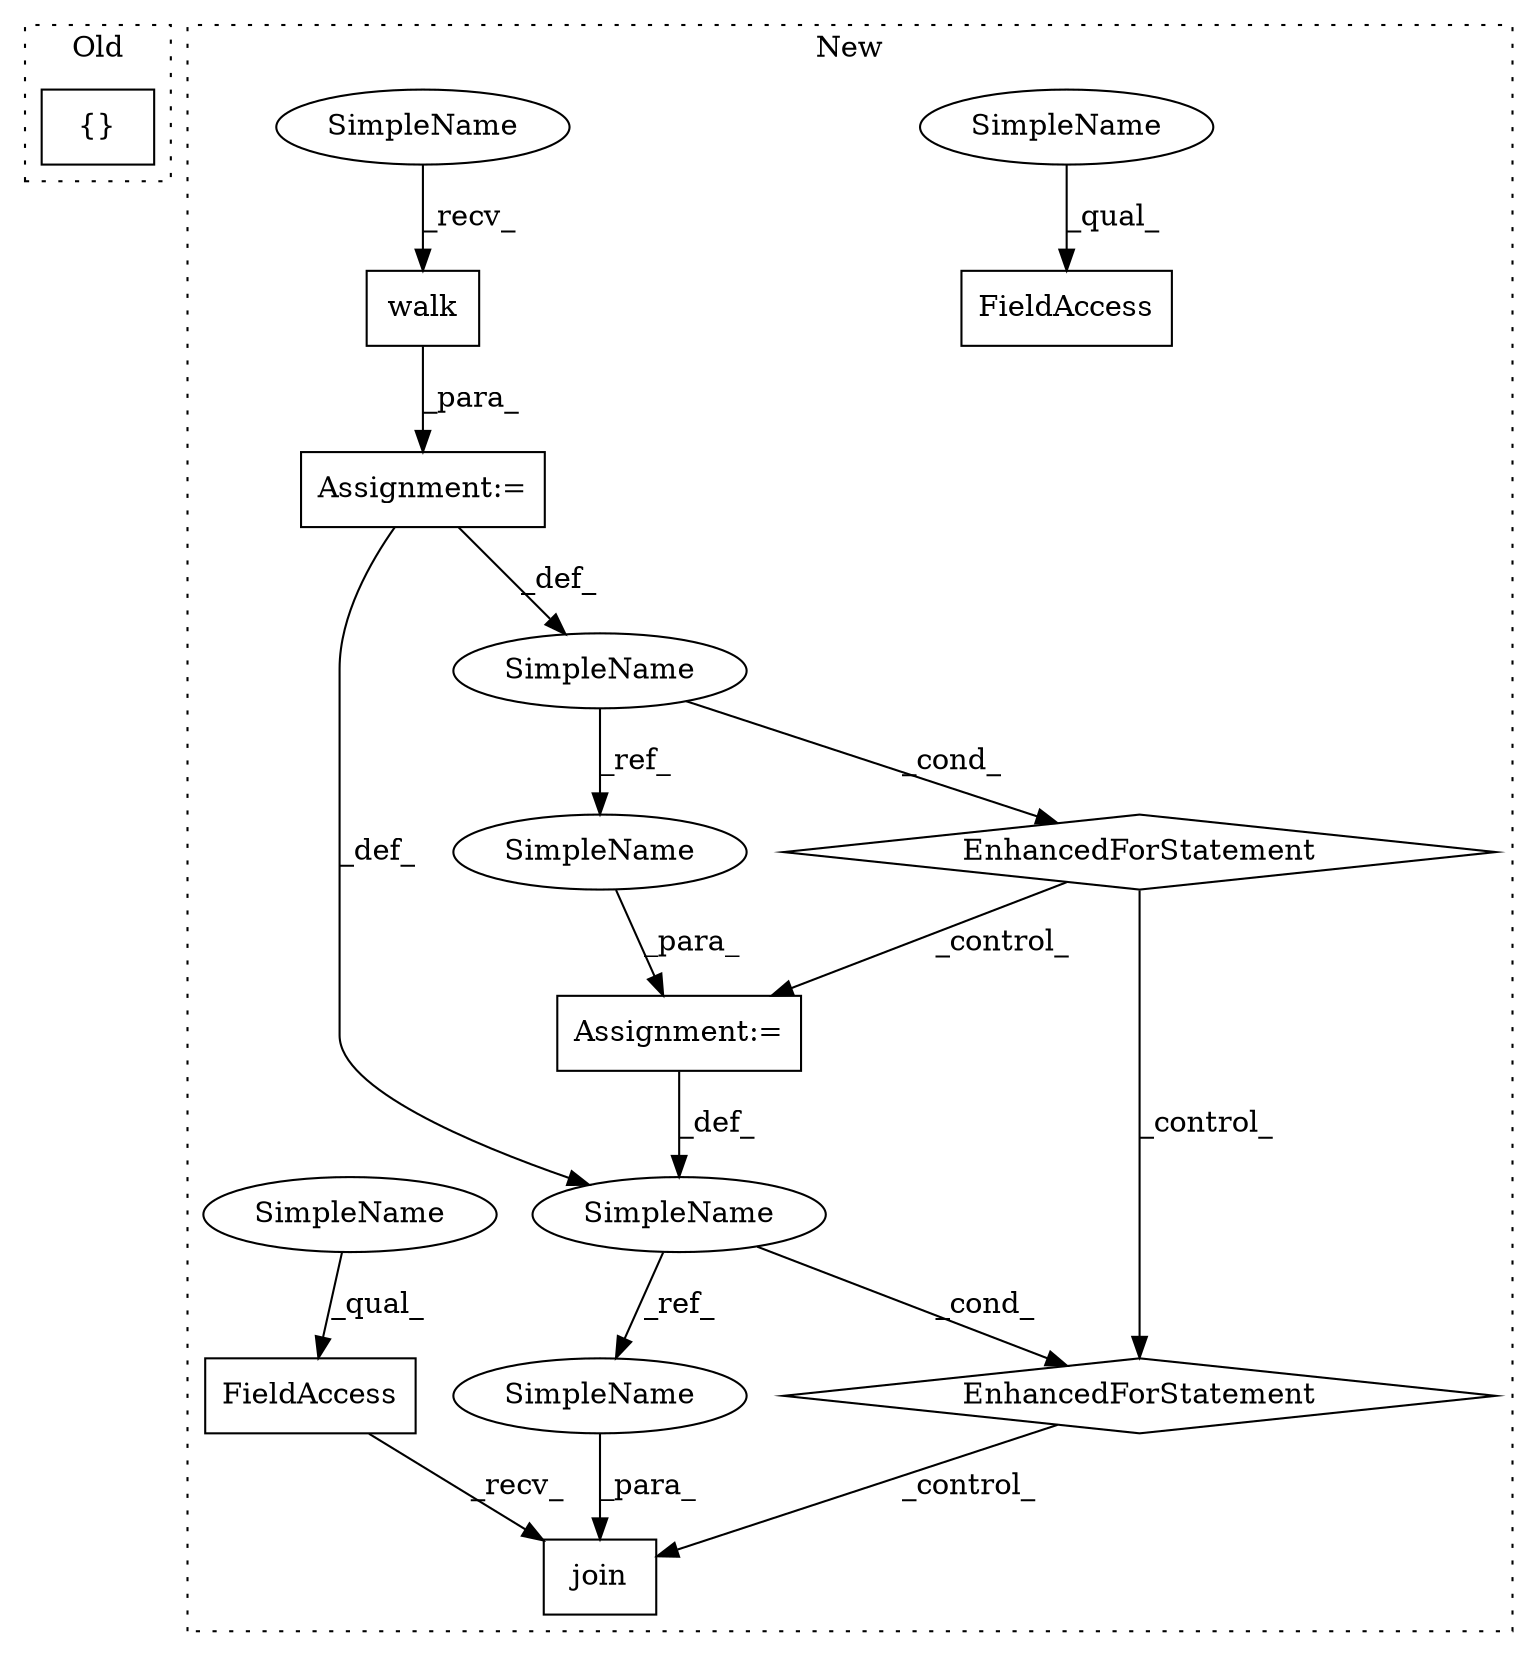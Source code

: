 digraph G {
subgraph cluster0 {
1 [label="{}" a="4" s="8806,8819" l="1,1" shape="box"];
label = "Old";
style="dotted";
}
subgraph cluster1 {
2 [label="walk" a="32" s="8291,8305" l="5,1" shape="box"];
3 [label="Assignment:=" a="7" s="8171,8306" l="96,2" shape="box"];
4 [label="Assignment:=" a="7" s="8318,8406" l="61,2" shape="box"];
5 [label="SimpleName" a="42" s="8276" l="9" shape="ellipse"];
6 [label="EnhancedForStatement" a="70" s="8171,8306" l="96,2" shape="diamond"];
7 [label="join" a="32" s="8450,8472" l="5,1" shape="box"];
8 [label="FieldAccess" a="22" s="8442" l="7" shape="box"];
9 [label="EnhancedForStatement" a="70" s="8318,8406" l="61,2" shape="diamond"];
10 [label="SimpleName" a="42" s="8386" l="8" shape="ellipse"];
11 [label="FieldAccess" a="22" s="8077" l="7" shape="box"];
12 [label="SimpleName" a="42" s="8464" l="8" shape="ellipse"];
13 [label="SimpleName" a="42" s="8397" l="9" shape="ellipse"];
14 [label="SimpleName" a="42" s="8077" l="2" shape="ellipse"];
15 [label="SimpleName" a="42" s="8288" l="2" shape="ellipse"];
16 [label="SimpleName" a="42" s="8442" l="2" shape="ellipse"];
label = "New";
style="dotted";
}
2 -> 3 [label="_para_"];
3 -> 5 [label="_def_"];
3 -> 10 [label="_def_"];
4 -> 10 [label="_def_"];
5 -> 6 [label="_cond_"];
5 -> 13 [label="_ref_"];
6 -> 9 [label="_control_"];
6 -> 4 [label="_control_"];
8 -> 7 [label="_recv_"];
9 -> 7 [label="_control_"];
10 -> 9 [label="_cond_"];
10 -> 12 [label="_ref_"];
12 -> 7 [label="_para_"];
13 -> 4 [label="_para_"];
14 -> 11 [label="_qual_"];
15 -> 2 [label="_recv_"];
16 -> 8 [label="_qual_"];
}